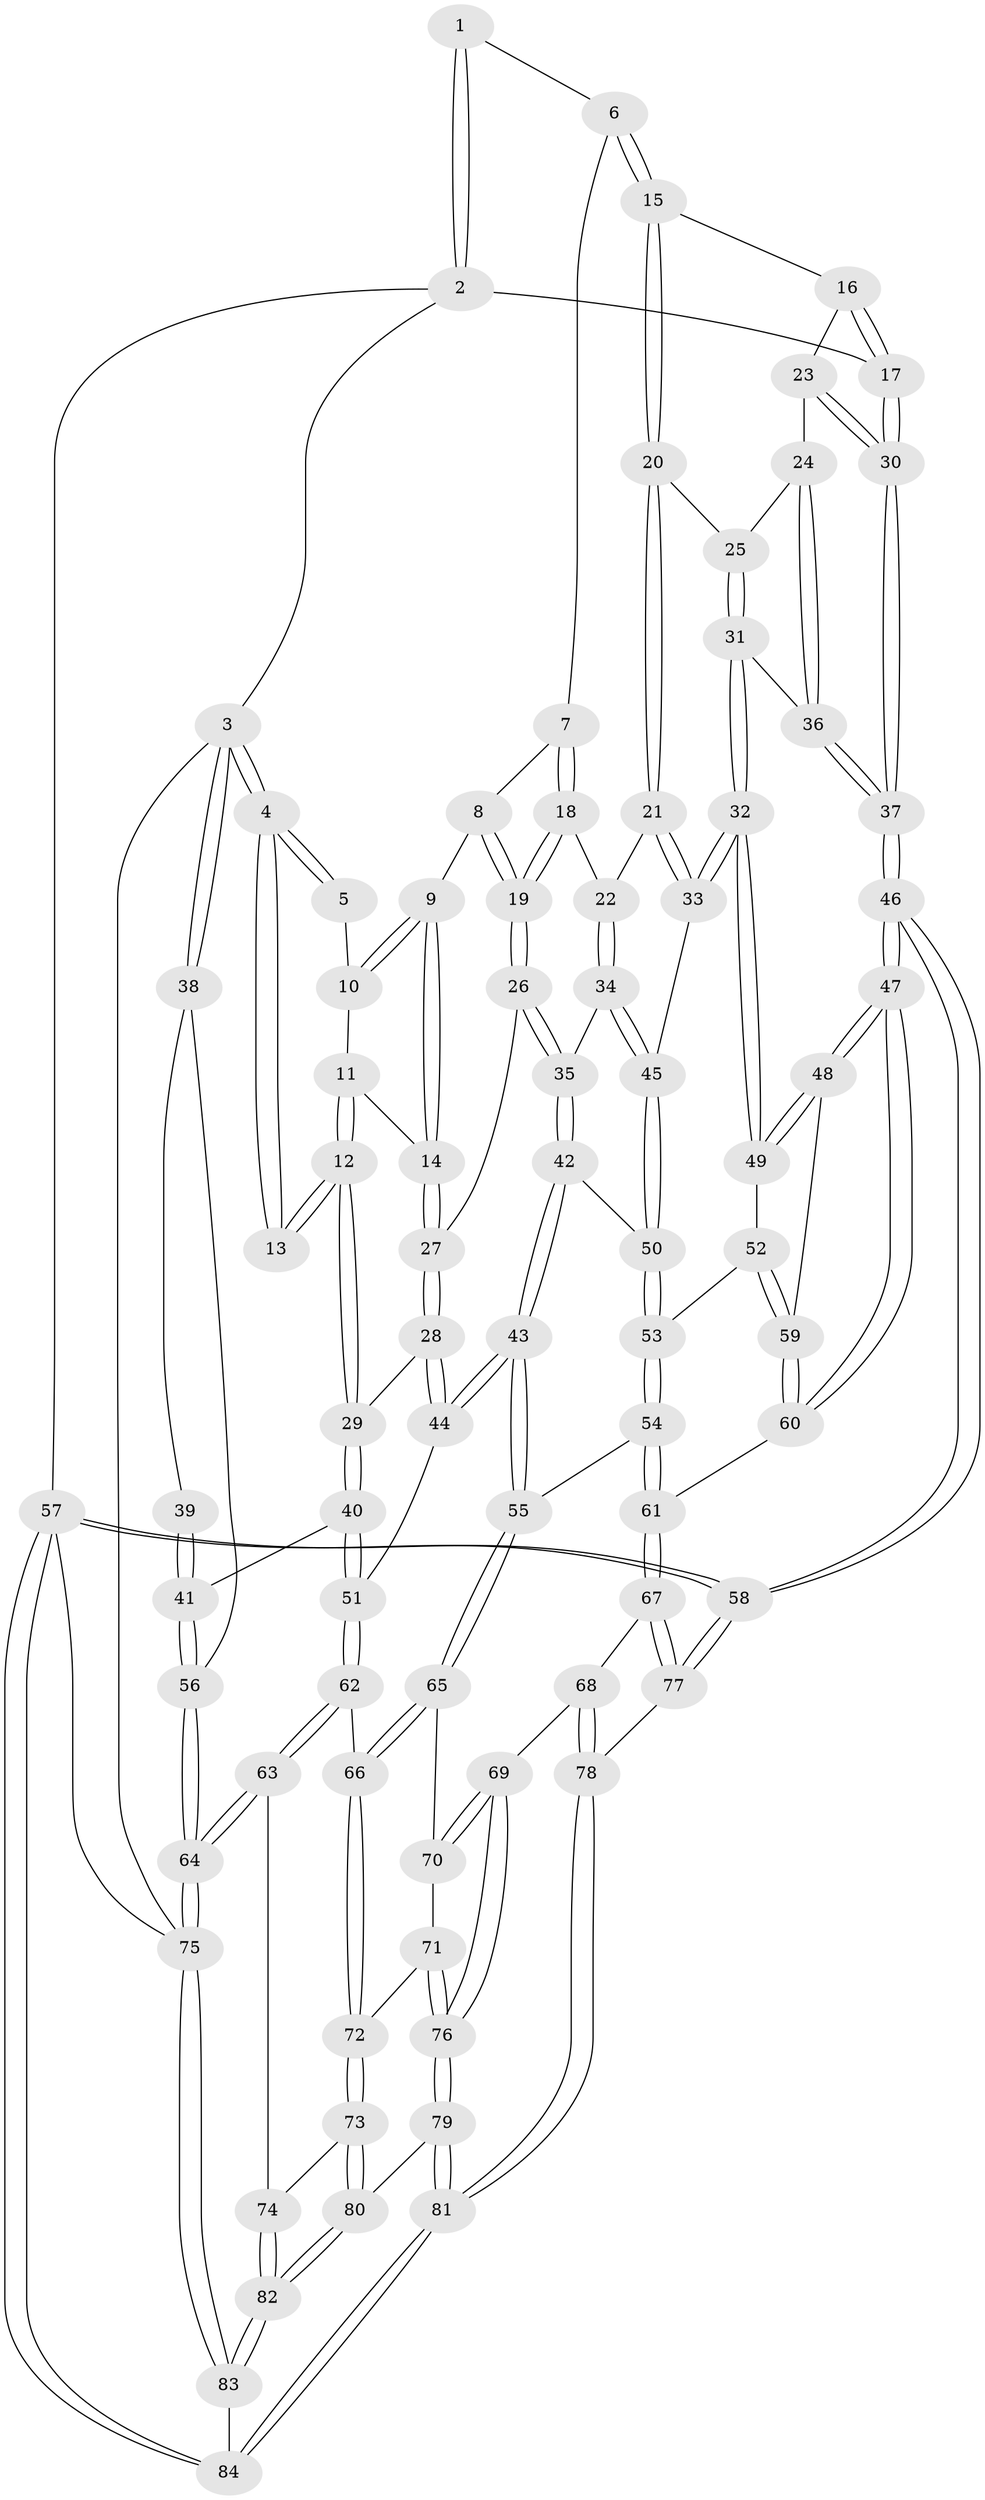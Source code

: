 // Generated by graph-tools (version 1.1) at 2025/03/03/09/25 03:03:24]
// undirected, 84 vertices, 207 edges
graph export_dot {
graph [start="1"]
  node [color=gray90,style=filled];
  1 [pos="+0.6649693033330245+0"];
  2 [pos="+1+0"];
  3 [pos="+0+0"];
  4 [pos="+0.2301202139459011+0"];
  5 [pos="+0.2610441240655226+0"];
  6 [pos="+0.6878626469910272+0.03053483453982385"];
  7 [pos="+0.6764562254308399+0.047059682777151626"];
  8 [pos="+0.5691777492569275+0.11534678270110839"];
  9 [pos="+0.4692378653264224+0.14797963229007247"];
  10 [pos="+0.35666512195324396+0"];
  11 [pos="+0.3487546326385422+0.1532943660542192"];
  12 [pos="+0.23224000481698817+0.23402646945754685"];
  13 [pos="+0.2037040787424832+0.20977367154144863"];
  14 [pos="+0.4670021288431209+0.1527235800727582"];
  15 [pos="+0.8045972954845804+0.11230975527409277"];
  16 [pos="+0.9606264456064308+0.10329451698886787"];
  17 [pos="+1+0"];
  18 [pos="+0.6698839709709737+0.16712521778187384"];
  19 [pos="+0.5771309060360525+0.26380193267968033"];
  20 [pos="+0.8117186647118411+0.19563588929133569"];
  21 [pos="+0.7551364431591033+0.30283373273485076"];
  22 [pos="+0.6861841264552069+0.233678914359976"];
  23 [pos="+0.9427397804586269+0.20777281636356706"];
  24 [pos="+0.9116311481796088+0.24633936923167865"];
  25 [pos="+0.8664079618912898+0.237472877828713"];
  26 [pos="+0.5634792276536312+0.30063852606268177"];
  27 [pos="+0.45918519397805707+0.20207337970350225"];
  28 [pos="+0.3561948351179098+0.2966407322426363"];
  29 [pos="+0.24830924457754824+0.2563100247241455"];
  30 [pos="+1+0.44249934781865574"];
  31 [pos="+0.8379831755502047+0.33503080491028825"];
  32 [pos="+0.811570758523468+0.35389897682469185"];
  33 [pos="+0.7568073158836303+0.32080275487691684"];
  34 [pos="+0.5884150761559076+0.31116782570976276"];
  35 [pos="+0.5675566082660787+0.31321065052584457"];
  36 [pos="+0.9248571761295818+0.30456736706308507"];
  37 [pos="+1+0.4653137964796803"];
  38 [pos="+0+0.19706340696806876"];
  39 [pos="+0.14518238893821706+0.22236068790784203"];
  40 [pos="+0.18964423715003792+0.45728473583890633"];
  41 [pos="+0.06038433716684588+0.4643192611387484"];
  42 [pos="+0.5577469385444722+0.334624172431387"];
  43 [pos="+0.4612580110310037+0.46535488108127576"];
  44 [pos="+0.4450368489630605+0.45707047072408624"];
  45 [pos="+0.7191697285124835+0.343709046911922"];
  46 [pos="+1+0.6116901443505154"];
  47 [pos="+1+0.6087478634811228"];
  48 [pos="+0.9005974270748682+0.47813897264819377"];
  49 [pos="+0.829252460113712+0.39860837511791847"];
  50 [pos="+0.6843907232825205+0.4227906211299473"];
  51 [pos="+0.24114445382296484+0.49777644455300524"];
  52 [pos="+0.7022746945460595+0.4815162426062378"];
  53 [pos="+0.6789128178513069+0.47509189261214196"];
  54 [pos="+0.5702714187337828+0.5345331009478913"];
  55 [pos="+0.5006794854986921+0.5332713947530017"];
  56 [pos="+0+0.5158428162578804"];
  57 [pos="+1+1"];
  58 [pos="+1+0.90909130890263"];
  59 [pos="+0.7475328450004939+0.5153549750165477"];
  60 [pos="+0.7763422326157303+0.6838787831215839"];
  61 [pos="+0.758734425716311+0.6942936853343585"];
  62 [pos="+0.23871332728359426+0.5961187563155538"];
  63 [pos="+0.1085304520934022+0.7539290056468696"];
  64 [pos="+0+0.768258945534587"];
  65 [pos="+0.49728039611365304+0.5440864320549191"];
  66 [pos="+0.3850789975136277+0.66458258743978"];
  67 [pos="+0.7321023056813645+0.7401467960048387"];
  68 [pos="+0.7291221043271559+0.7444855661558917"];
  69 [pos="+0.6742181655726585+0.7761435392255499"];
  70 [pos="+0.5233559372280854+0.6194163713253454"];
  71 [pos="+0.5223896951770561+0.7423055999086869"];
  72 [pos="+0.3663368800548926+0.7624203120748227"];
  73 [pos="+0.3631639450314808+0.7688457782416079"];
  74 [pos="+0.2464162705707578+0.8136837079678564"];
  75 [pos="+0+1"];
  76 [pos="+0.6057819223684875+0.8490666961518624"];
  77 [pos="+0.9642631884315974+0.8843365536083885"];
  78 [pos="+0.8120743329122477+0.8852881862159331"];
  79 [pos="+0.5924076317504997+0.8832210013120704"];
  80 [pos="+0.454369126468763+0.8688749019180405"];
  81 [pos="+0.659558843995532+1"];
  82 [pos="+0.3029206316236971+1"];
  83 [pos="+0.28735208464401196+1"];
  84 [pos="+0.6610197656493214+1"];
  1 -- 2;
  1 -- 2;
  1 -- 6;
  2 -- 3;
  2 -- 17;
  2 -- 57;
  3 -- 4;
  3 -- 4;
  3 -- 38;
  3 -- 38;
  3 -- 75;
  4 -- 5;
  4 -- 5;
  4 -- 13;
  4 -- 13;
  5 -- 10;
  6 -- 7;
  6 -- 15;
  6 -- 15;
  7 -- 8;
  7 -- 18;
  7 -- 18;
  8 -- 9;
  8 -- 19;
  8 -- 19;
  9 -- 10;
  9 -- 10;
  9 -- 14;
  9 -- 14;
  10 -- 11;
  11 -- 12;
  11 -- 12;
  11 -- 14;
  12 -- 13;
  12 -- 13;
  12 -- 29;
  12 -- 29;
  14 -- 27;
  14 -- 27;
  15 -- 16;
  15 -- 20;
  15 -- 20;
  16 -- 17;
  16 -- 17;
  16 -- 23;
  17 -- 30;
  17 -- 30;
  18 -- 19;
  18 -- 19;
  18 -- 22;
  19 -- 26;
  19 -- 26;
  20 -- 21;
  20 -- 21;
  20 -- 25;
  21 -- 22;
  21 -- 33;
  21 -- 33;
  22 -- 34;
  22 -- 34;
  23 -- 24;
  23 -- 30;
  23 -- 30;
  24 -- 25;
  24 -- 36;
  24 -- 36;
  25 -- 31;
  25 -- 31;
  26 -- 27;
  26 -- 35;
  26 -- 35;
  27 -- 28;
  27 -- 28;
  28 -- 29;
  28 -- 44;
  28 -- 44;
  29 -- 40;
  29 -- 40;
  30 -- 37;
  30 -- 37;
  31 -- 32;
  31 -- 32;
  31 -- 36;
  32 -- 33;
  32 -- 33;
  32 -- 49;
  32 -- 49;
  33 -- 45;
  34 -- 35;
  34 -- 45;
  34 -- 45;
  35 -- 42;
  35 -- 42;
  36 -- 37;
  36 -- 37;
  37 -- 46;
  37 -- 46;
  38 -- 39;
  38 -- 56;
  39 -- 41;
  39 -- 41;
  40 -- 41;
  40 -- 51;
  40 -- 51;
  41 -- 56;
  41 -- 56;
  42 -- 43;
  42 -- 43;
  42 -- 50;
  43 -- 44;
  43 -- 44;
  43 -- 55;
  43 -- 55;
  44 -- 51;
  45 -- 50;
  45 -- 50;
  46 -- 47;
  46 -- 47;
  46 -- 58;
  46 -- 58;
  47 -- 48;
  47 -- 48;
  47 -- 60;
  47 -- 60;
  48 -- 49;
  48 -- 49;
  48 -- 59;
  49 -- 52;
  50 -- 53;
  50 -- 53;
  51 -- 62;
  51 -- 62;
  52 -- 53;
  52 -- 59;
  52 -- 59;
  53 -- 54;
  53 -- 54;
  54 -- 55;
  54 -- 61;
  54 -- 61;
  55 -- 65;
  55 -- 65;
  56 -- 64;
  56 -- 64;
  57 -- 58;
  57 -- 58;
  57 -- 84;
  57 -- 84;
  57 -- 75;
  58 -- 77;
  58 -- 77;
  59 -- 60;
  59 -- 60;
  60 -- 61;
  61 -- 67;
  61 -- 67;
  62 -- 63;
  62 -- 63;
  62 -- 66;
  63 -- 64;
  63 -- 64;
  63 -- 74;
  64 -- 75;
  64 -- 75;
  65 -- 66;
  65 -- 66;
  65 -- 70;
  66 -- 72;
  66 -- 72;
  67 -- 68;
  67 -- 77;
  67 -- 77;
  68 -- 69;
  68 -- 78;
  68 -- 78;
  69 -- 70;
  69 -- 70;
  69 -- 76;
  69 -- 76;
  70 -- 71;
  71 -- 72;
  71 -- 76;
  71 -- 76;
  72 -- 73;
  72 -- 73;
  73 -- 74;
  73 -- 80;
  73 -- 80;
  74 -- 82;
  74 -- 82;
  75 -- 83;
  75 -- 83;
  76 -- 79;
  76 -- 79;
  77 -- 78;
  78 -- 81;
  78 -- 81;
  79 -- 80;
  79 -- 81;
  79 -- 81;
  80 -- 82;
  80 -- 82;
  81 -- 84;
  81 -- 84;
  82 -- 83;
  82 -- 83;
  83 -- 84;
}
